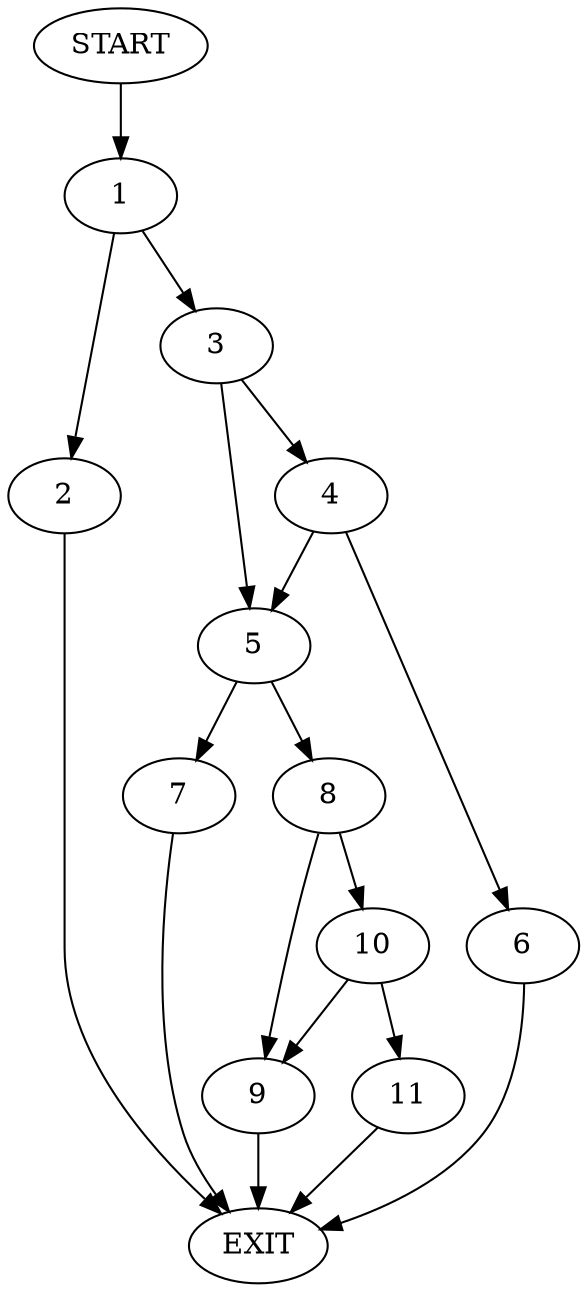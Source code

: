 digraph {
0 [label="START"]
12 [label="EXIT"]
0 -> 1
1 -> 2
1 -> 3
2 -> 12
3 -> 4
3 -> 5
4 -> 5
4 -> 6
5 -> 7
5 -> 8
6 -> 12
8 -> 9
8 -> 10
7 -> 12
9 -> 12
10 -> 9
10 -> 11
11 -> 12
}
